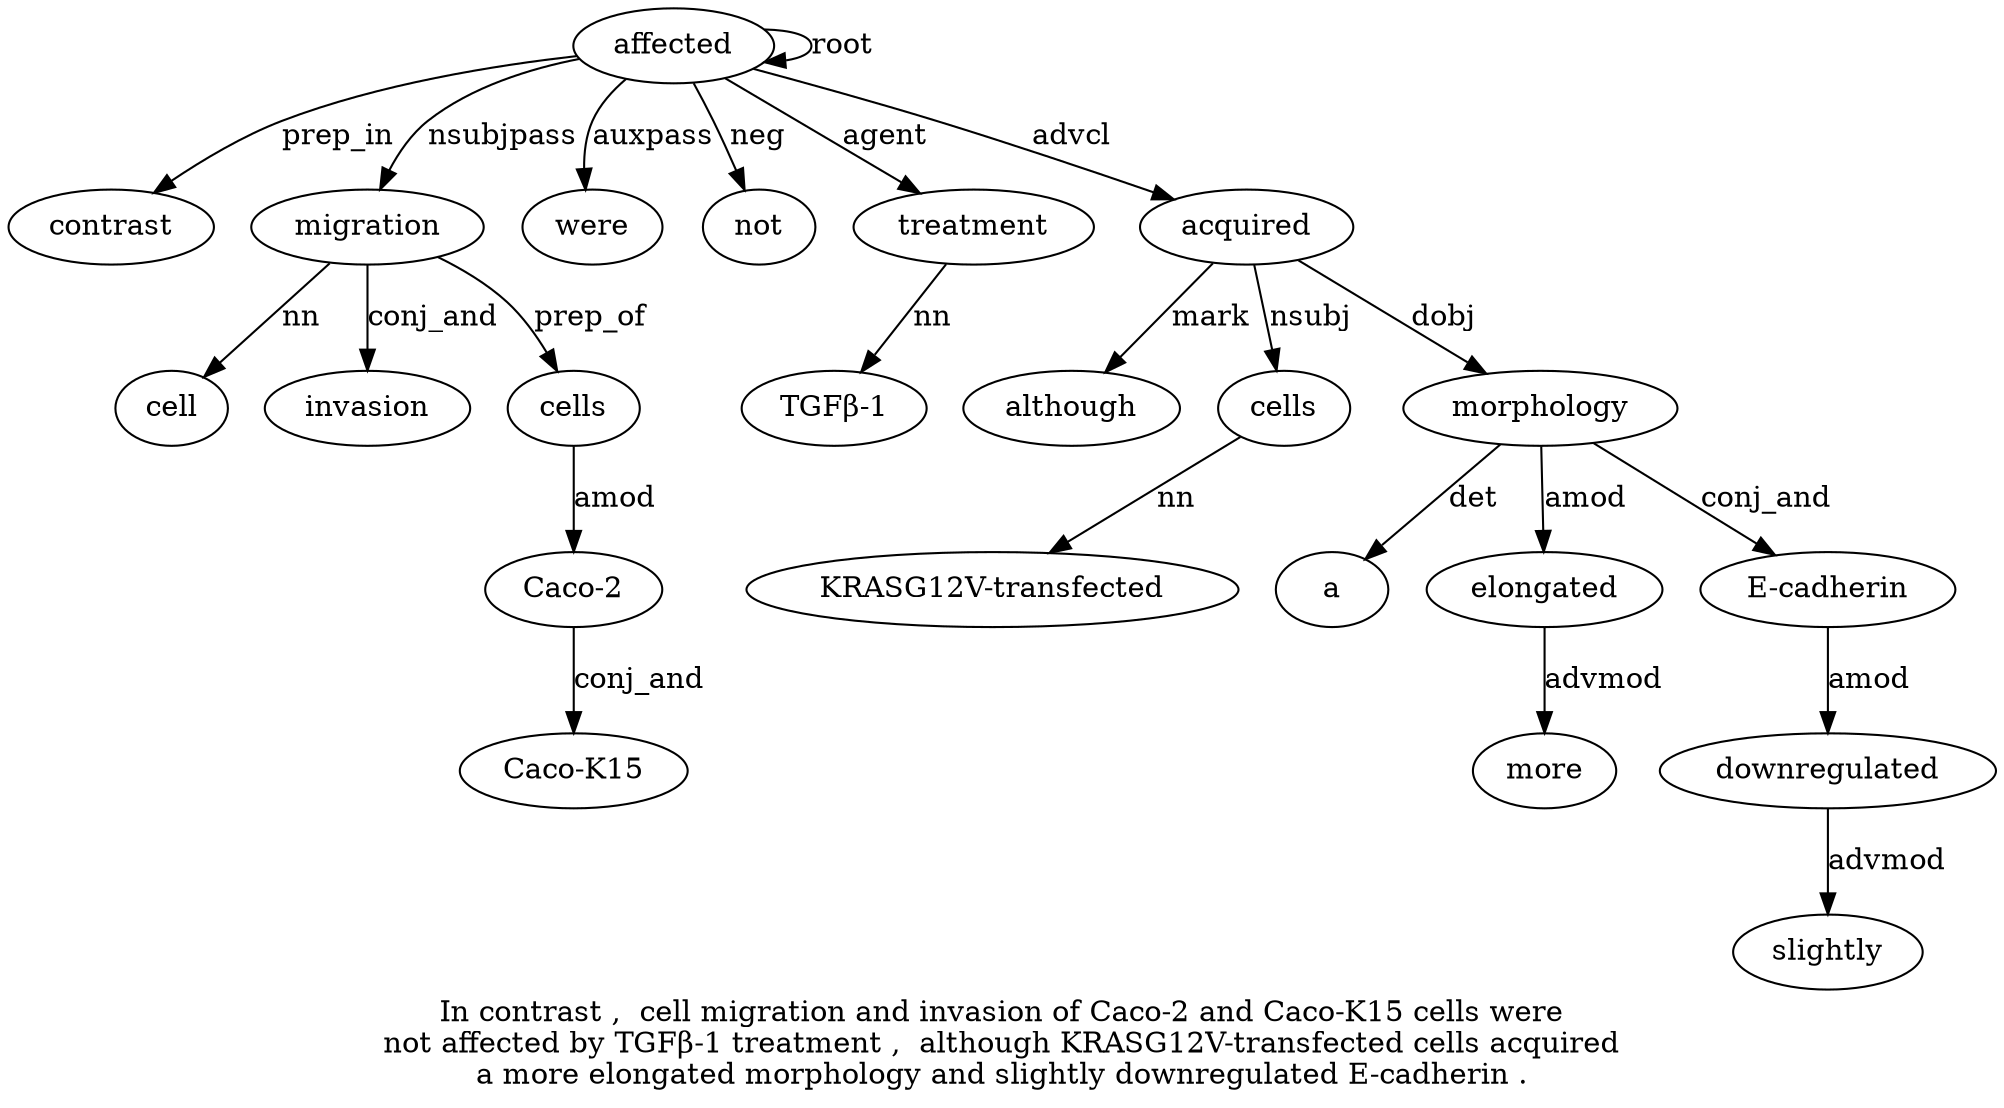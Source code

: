 digraph "In contrast ,  cell migration and invasion of Caco-2 and Caco-K15 cells were not affected by TGFβ-1 treatment ,  although KRASG12V-transfected cells acquired a more elongated morphology and slightly downregulated E-cadherin ." {
label="In contrast ,  cell migration and invasion of Caco-2 and Caco-K15 cells were
not affected by TGFβ-1 treatment ,  although KRASG12V-transfected cells acquired
a more elongated morphology and slightly downregulated E-cadherin .";
affected15 [style=filled, fillcolor=white, label=affected];
contrast2 [style=filled, fillcolor=white, label=contrast];
affected15 -> contrast2  [label=prep_in];
migration5 [style=filled, fillcolor=white, label=migration];
cell4 [style=filled, fillcolor=white, label=cell];
migration5 -> cell4  [label=nn];
affected15 -> migration5  [label=nsubjpass];
invasion7 [style=filled, fillcolor=white, label=invasion];
migration5 -> invasion7  [label=conj_and];
cells12 [style=filled, fillcolor=white, label=cells];
"Caco-29" [style=filled, fillcolor=white, label="Caco-2"];
cells12 -> "Caco-29"  [label=amod];
"Caco-K15" [style=filled, fillcolor=white, label="Caco-K15"];
"Caco-29" -> "Caco-K15"  [label=conj_and];
migration5 -> cells12  [label=prep_of];
were13 [style=filled, fillcolor=white, label=were];
affected15 -> were13  [label=auxpass];
not14 [style=filled, fillcolor=white, label=not];
affected15 -> not14  [label=neg];
affected15 -> affected15  [label=root];
treatment18 [style=filled, fillcolor=white, label=treatment];
"TGFβ-17" [style=filled, fillcolor=white, label="TGFβ-1"];
treatment18 -> "TGFβ-17"  [label=nn];
affected15 -> treatment18  [label=agent];
acquired23 [style=filled, fillcolor=white, label=acquired];
although20 [style=filled, fillcolor=white, label=although];
acquired23 -> although20  [label=mark];
cells22 [style=filled, fillcolor=white, label=cells];
"KRASG12V-transfected" [style=filled, fillcolor=white, label="KRASG12V-transfected"];
cells22 -> "KRASG12V-transfected"  [label=nn];
acquired23 -> cells22  [label=nsubj];
affected15 -> acquired23  [label=advcl];
morphology27 [style=filled, fillcolor=white, label=morphology];
a24 [style=filled, fillcolor=white, label=a];
morphology27 -> a24  [label=det];
elongated26 [style=filled, fillcolor=white, label=elongated];
more25 [style=filled, fillcolor=white, label=more];
elongated26 -> more25  [label=advmod];
morphology27 -> elongated26  [label=amod];
acquired23 -> morphology27  [label=dobj];
downregulated30 [style=filled, fillcolor=white, label=downregulated];
slightly29 [style=filled, fillcolor=white, label=slightly];
downregulated30 -> slightly29  [label=advmod];
"E-cadherin31" [style=filled, fillcolor=white, label="E-cadherin"];
"E-cadherin31" -> downregulated30  [label=amod];
morphology27 -> "E-cadherin31"  [label=conj_and];
}
